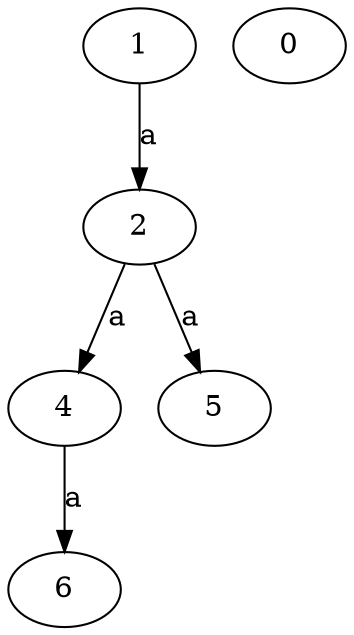 strict digraph  {
2;
4;
0;
5;
6;
1;
2 -> 4  [label=a];
2 -> 5  [label=a];
4 -> 6  [label=a];
1 -> 2  [label=a];
}
